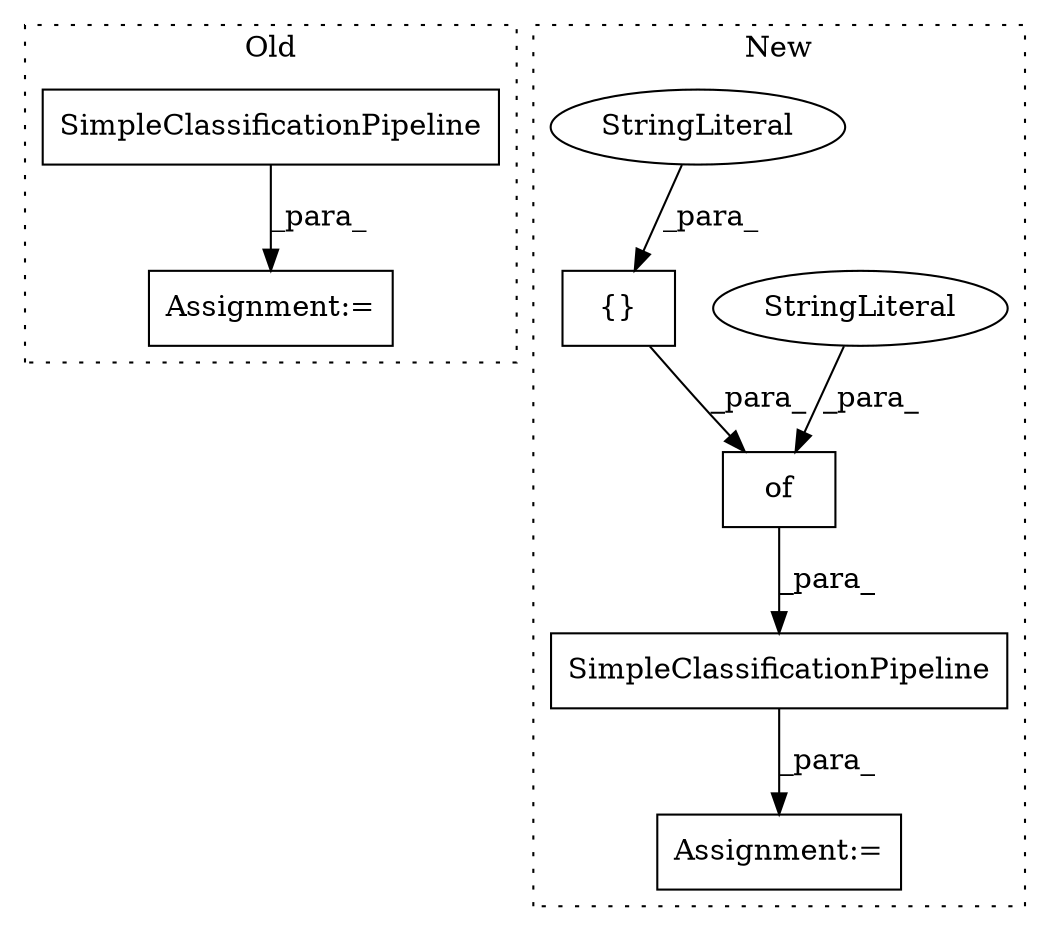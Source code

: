 digraph G {
subgraph cluster0 {
1 [label="SimpleClassificationPipeline" a="32" s="5522,5556" l="29,1" shape="box"];
7 [label="Assignment:=" a="7" s="5521" l="1" shape="box"];
label = "Old";
style="dotted";
}
subgraph cluster1 {
2 [label="SimpleClassificationPipeline" a="32" s="8361,8467" l="29,1" shape="box"];
3 [label="{}" a="4" s="8204,8210" l="1,1" shape="box"];
4 [label="of" a="32" s="8176,8242" l="3,1" shape="box"];
5 [label="StringLiteral" a="45" s="8212" l="14" shape="ellipse"];
6 [label="StringLiteral" a="45" s="8205" l="5" shape="ellipse"];
8 [label="Assignment:=" a="7" s="8360" l="1" shape="box"];
label = "New";
style="dotted";
}
1 -> 7 [label="_para_"];
2 -> 8 [label="_para_"];
3 -> 4 [label="_para_"];
4 -> 2 [label="_para_"];
5 -> 4 [label="_para_"];
6 -> 3 [label="_para_"];
}